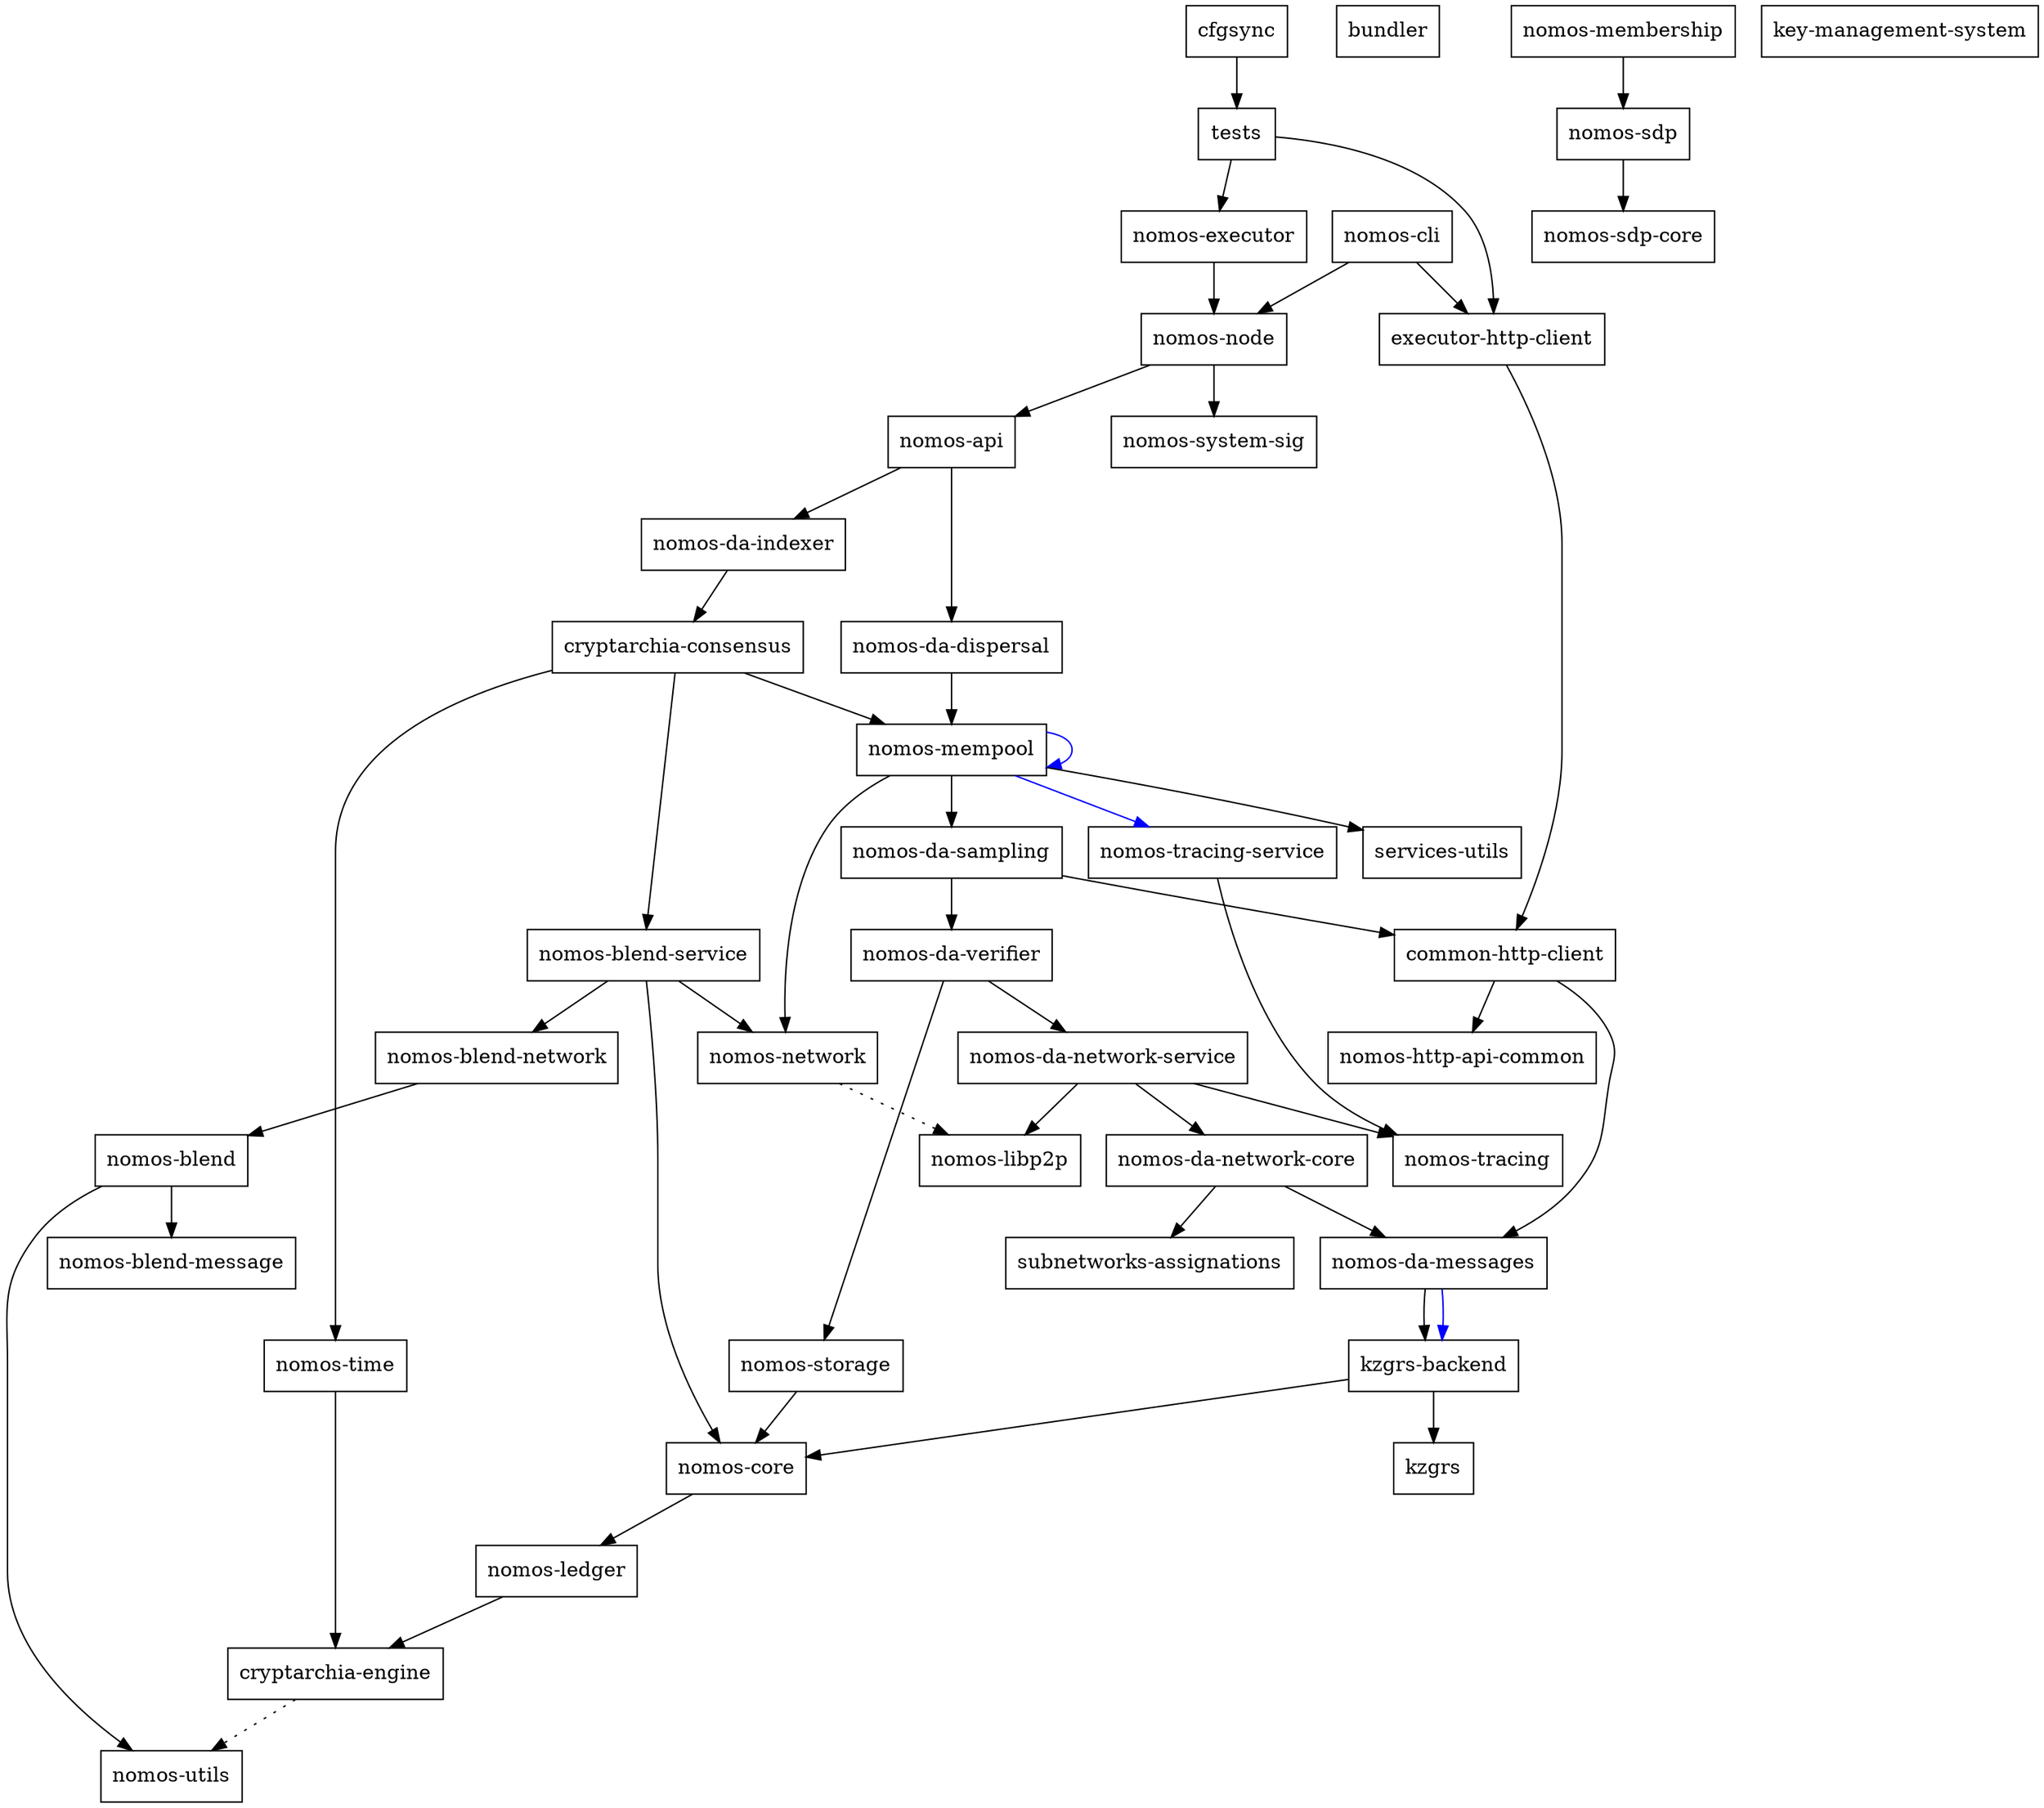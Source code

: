 digraph {
    0 [ label = "cryptarchia-engine" shape = box]
    1 [ label = "nomos-utils" shape = box]
    2 [ label = "nomos-ledger" shape = box]
    3 [ label = "nomos-http-api-common" shape = box]
    4 [ label = "nomos-executor" shape = box]
    5 [ label = "kzgrs-backend" shape = box]
    6 [ label = "kzgrs" shape = box]
    7 [ label = "nomos-core" shape = box]
    8 [ label = "nomos-api" shape = box]
    9 [ label = "cryptarchia-consensus" shape = box]
    10 [ label = "nomos-blend-service" shape = box]
    11 [ label = "nomos-blend" shape = box]
    12 [ label = "nomos-blend-message" shape = box]
    13 [ label = "nomos-blend-network" shape = box]
    14 [ label = "nomos-libp2p" shape = box]
    15 [ label = "nomos-network" shape = box]
    16 [ label = "nomos-da-sampling" shape = box]
    17 [ label = "common-http-client" shape = box]
    18 [ label = "nomos-da-messages" shape = box]
    19 [ label = "nomos-da-network-core" shape = box]
    20 [ label = "subnetworks-assignations" shape = box]
    21 [ label = "nomos-da-network-service" shape = box]
    22 [ label = "nomos-tracing" shape = box]
    23 [ label = "nomos-da-verifier" shape = box]
    24 [ label = "nomos-storage" shape = box]
    25 [ label = "nomos-mempool" shape = box]
    26 [ label = "services-utils" shape = box]
    27 [ label = "nomos-tracing-service" shape = box]
    28 [ label = "nomos-time" shape = box]
    29 [ label = "nomos-da-dispersal" shape = box]
    30 [ label = "nomos-da-indexer" shape = box]
    31 [ label = "nomos-node" shape = box]
    32 [ label = "nomos-system-sig" shape = box]
    33 [ label = "executor-http-client" shape = box]
    34 [ label = "bundler" shape = box]
    35 [ label = "nomos-cli" shape = box]
    36 [ label = "nomos-sdp-core" shape = box]
    37 [ label = "key-management-system" shape = box]
    38 [ label = "nomos-membership" shape = box]
    39 [ label = "nomos-sdp" shape = box]
    40 [ label = "cfgsync" shape = box]
    41 [ label = "tests" shape = box]
    0 -> 1 [ style = dotted]
    2 -> 0 [ ]
    4 -> 31 [ ]
    5 -> 6 [ ]
    5 -> 7 [ ]
    7 -> 2 [ ]
    8 -> 29 [ ]
    8 -> 30 [ ]
    9 -> 10 [ ]
    9 -> 25 [ ]
    9 -> 28 [ ]
    10 -> 13 [ ]
    10 -> 7 [ ]
    10 -> 15 [ ]
    11 -> 12 [ ]
    11 -> 1 [ ]
    13 -> 11 [ ]
    15 -> 14 [ style = dotted]
    16 -> 17 [ ]
    16 -> 23 [ ]
    17 -> 18 [ ]
    17 -> 3 [ ]
    18 -> 5 [ ]
    18 -> 5 [ color = blue]
    19 -> 18 [ ]
    19 -> 20 [ ]
    21 -> 19 [ ]
    21 -> 14 [ ]
    21 -> 22 [ ]
    23 -> 21 [ ]
    23 -> 24 [ ]
    24 -> 7 [ ]
    25 -> 16 [ ]
    25 -> 25 [ color = blue]
    25 -> 15 [ ]
    25 -> 27 [ color = blue]
    25 -> 26 [ ]
    27 -> 22 [ ]
    28 -> 0 [ ]
    29 -> 25 [ ]
    30 -> 9 [ ]
    31 -> 8 [ ]
    31 -> 32 [ ]
    33 -> 17 [ ]
    35 -> 33 [ ]
    35 -> 31 [ ]
    38 -> 39 [ ]
    39 -> 36 [ ]
    40 -> 41 [ ]
    41 -> 33 [ ]
    41 -> 4 [ ]
}


